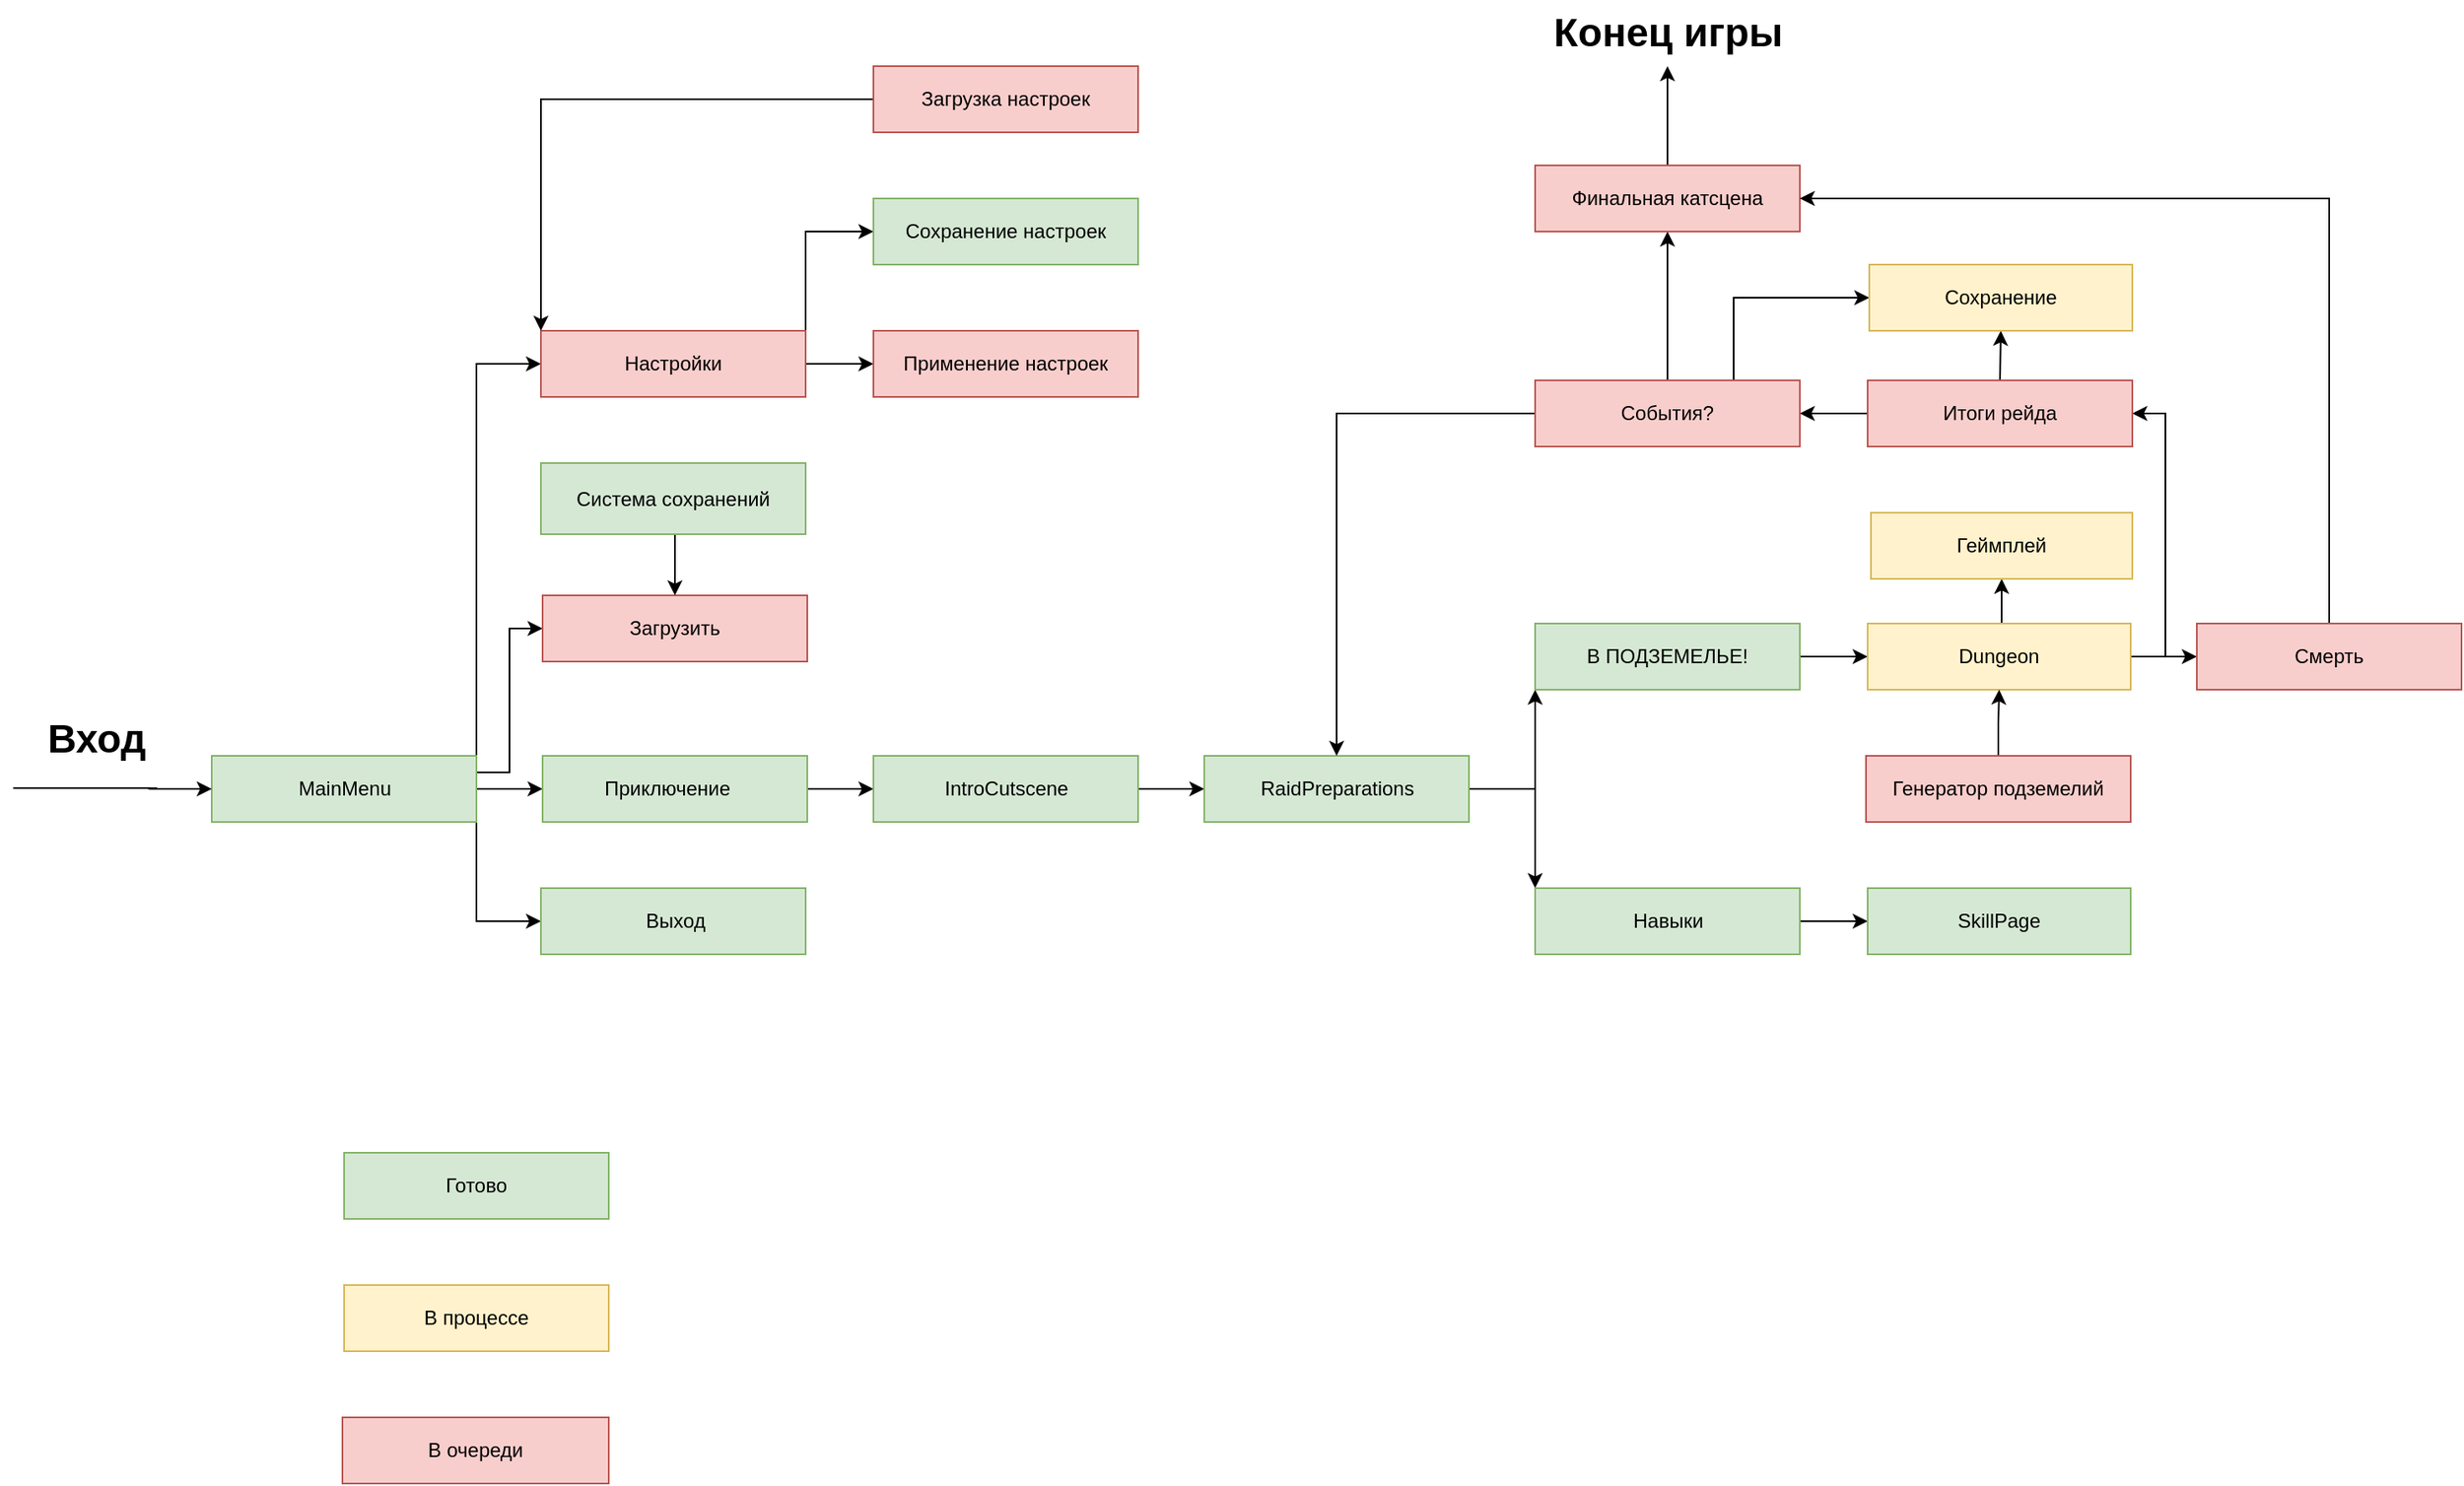 <mxfile version="14.2.3" type="device"><diagram id="2G_d-y6LxR8InipFiBuK" name="Page-1"><mxGraphModel dx="1381" dy="1591" grid="1" gridSize="10" guides="1" tooltips="1" connect="1" arrows="1" fold="1" page="1" pageScale="1" pageWidth="1169" pageHeight="827" math="0" shadow="0"><root><mxCell id="0"/><mxCell id="1" parent="0"/><mxCell id="_afCA9wTKyq807WtL1LG-11" style="edgeStyle=orthogonalEdgeStyle;rounded=0;orthogonalLoop=1;jettySize=auto;html=1;exitX=1;exitY=0.5;exitDx=0;exitDy=0;entryX=0;entryY=0.5;entryDx=0;entryDy=0;" parent="1" source="_afCA9wTKyq807WtL1LG-1" target="_afCA9wTKyq807WtL1LG-10" edge="1"><mxGeometry relative="1" as="geometry"/></mxCell><mxCell id="_afCA9wTKyq807WtL1LG-38" style="edgeStyle=orthogonalEdgeStyle;rounded=0;orthogonalLoop=1;jettySize=auto;html=1;exitX=1;exitY=0.25;exitDx=0;exitDy=0;entryX=0;entryY=0.5;entryDx=0;entryDy=0;" parent="1" source="_afCA9wTKyq807WtL1LG-1" target="_afCA9wTKyq807WtL1LG-35" edge="1"><mxGeometry relative="1" as="geometry"/></mxCell><mxCell id="_afCA9wTKyq807WtL1LG-39" style="edgeStyle=orthogonalEdgeStyle;rounded=0;orthogonalLoop=1;jettySize=auto;html=1;exitX=1;exitY=0;exitDx=0;exitDy=0;entryX=0;entryY=0.5;entryDx=0;entryDy=0;" parent="1" source="_afCA9wTKyq807WtL1LG-1" target="_afCA9wTKyq807WtL1LG-36" edge="1"><mxGeometry relative="1" as="geometry"/></mxCell><mxCell id="_afCA9wTKyq807WtL1LG-40" style="edgeStyle=orthogonalEdgeStyle;rounded=0;orthogonalLoop=1;jettySize=auto;html=1;exitX=1;exitY=1;exitDx=0;exitDy=0;entryX=0;entryY=0.5;entryDx=0;entryDy=0;" parent="1" source="_afCA9wTKyq807WtL1LG-1" target="_afCA9wTKyq807WtL1LG-2" edge="1"><mxGeometry relative="1" as="geometry"/></mxCell><mxCell id="_afCA9wTKyq807WtL1LG-1" value="" style="rounded=0;whiteSpace=wrap;html=1;fillColor=#d5e8d4;strokeColor=#82b366;" parent="1" vertex="1"><mxGeometry x="540" y="-23" width="160" height="40" as="geometry"/></mxCell><mxCell id="_afCA9wTKyq807WtL1LG-2" value="" style="rounded=0;whiteSpace=wrap;html=1;fillColor=#d5e8d4;strokeColor=#82b366;" parent="1" vertex="1"><mxGeometry x="739" y="57" width="160" height="40" as="geometry"/></mxCell><mxCell id="_afCA9wTKyq807WtL1LG-4" value="" style="endArrow=classic;html=1;" parent="1" edge="1"><mxGeometry width="50" height="50" relative="1" as="geometry"><mxPoint x="420" y="-3.5" as="sourcePoint"/><mxPoint x="540" y="-3" as="targetPoint"/><Array as="points"><mxPoint x="510" y="-3.5"/><mxPoint x="500" y="-3"/></Array></mxGeometry></mxCell><mxCell id="_afCA9wTKyq807WtL1LG-5" value="Вход" style="text;strokeColor=none;fillColor=none;html=1;fontSize=24;fontStyle=1;verticalAlign=middle;align=center;" parent="1" vertex="1"><mxGeometry x="420" y="-53" width="100" height="40" as="geometry"/></mxCell><mxCell id="_afCA9wTKyq807WtL1LG-6" value="MainMenu" style="text;html=1;align=center;verticalAlign=middle;resizable=0;points=[];autosize=1;" parent="1" vertex="1"><mxGeometry x="585" y="-13" width="70" height="20" as="geometry"/></mxCell><mxCell id="_afCA9wTKyq807WtL1LG-8" value="Выход" style="text;html=1;align=center;verticalAlign=middle;resizable=0;points=[];autosize=1;" parent="1" vertex="1"><mxGeometry x="795" y="67" width="50" height="20" as="geometry"/></mxCell><mxCell id="_afCA9wTKyq807WtL1LG-18" style="edgeStyle=orthogonalEdgeStyle;rounded=0;orthogonalLoop=1;jettySize=auto;html=1;exitX=1;exitY=0.5;exitDx=0;exitDy=0;entryX=0;entryY=0.5;entryDx=0;entryDy=0;" parent="1" source="_afCA9wTKyq807WtL1LG-10" target="_afCA9wTKyq807WtL1LG-16" edge="1"><mxGeometry relative="1" as="geometry"/></mxCell><mxCell id="_afCA9wTKyq807WtL1LG-10" value="" style="whiteSpace=wrap;html=1;fillColor=#d5e8d4;strokeColor=#82b366;" parent="1" vertex="1"><mxGeometry x="740" y="-23" width="160" height="40" as="geometry"/></mxCell><mxCell id="_afCA9wTKyq807WtL1LG-12" value="Приключение" style="text;html=1;align=center;verticalAlign=middle;resizable=0;points=[];autosize=1;" parent="1" vertex="1"><mxGeometry x="770" y="-13" width="90" height="20" as="geometry"/></mxCell><mxCell id="_afCA9wTKyq807WtL1LG-23" style="edgeStyle=orthogonalEdgeStyle;rounded=0;orthogonalLoop=1;jettySize=auto;html=1;exitX=1;exitY=0.5;exitDx=0;exitDy=0;entryX=0;entryY=0.5;entryDx=0;entryDy=0;" parent="1" source="_afCA9wTKyq807WtL1LG-16" target="_afCA9wTKyq807WtL1LG-21" edge="1"><mxGeometry relative="1" as="geometry"/></mxCell><mxCell id="_afCA9wTKyq807WtL1LG-16" value="" style="whiteSpace=wrap;html=1;fillColor=#d5e8d4;strokeColor=#82b366;" parent="1" vertex="1"><mxGeometry x="940" y="-23" width="160" height="40" as="geometry"/></mxCell><mxCell id="_afCA9wTKyq807WtL1LG-19" value="IntroCutscene" style="text;html=1;align=center;verticalAlign=middle;resizable=0;points=[];autosize=1;" parent="1" vertex="1"><mxGeometry x="975" y="-13" width="90" height="20" as="geometry"/></mxCell><mxCell id="_afCA9wTKyq807WtL1LG-26" style="edgeStyle=orthogonalEdgeStyle;rounded=0;orthogonalLoop=1;jettySize=auto;html=1;exitX=1;exitY=0.5;exitDx=0;exitDy=0;entryX=0;entryY=0;entryDx=0;entryDy=0;" parent="1" source="_afCA9wTKyq807WtL1LG-21" target="_afCA9wTKyq807WtL1LG-24" edge="1"><mxGeometry relative="1" as="geometry"/></mxCell><mxCell id="_afCA9wTKyq807WtL1LG-30" style="edgeStyle=orthogonalEdgeStyle;rounded=0;orthogonalLoop=1;jettySize=auto;html=1;exitX=1;exitY=0.5;exitDx=0;exitDy=0;entryX=0;entryY=1;entryDx=0;entryDy=0;" parent="1" source="_afCA9wTKyq807WtL1LG-21" target="_afCA9wTKyq807WtL1LG-29" edge="1"><mxGeometry relative="1" as="geometry"/></mxCell><mxCell id="_afCA9wTKyq807WtL1LG-21" value="" style="whiteSpace=wrap;html=1;fillColor=#d5e8d4;strokeColor=#82b366;" parent="1" vertex="1"><mxGeometry x="1140" y="-23" width="160" height="40" as="geometry"/></mxCell><mxCell id="_afCA9wTKyq807WtL1LG-22" value="RaidPreparations" style="text;html=1;align=center;verticalAlign=middle;resizable=0;points=[];autosize=1;" parent="1" vertex="1"><mxGeometry x="1165" y="-13" width="110" height="20" as="geometry"/></mxCell><mxCell id="_afCA9wTKyq807WtL1LG-34" style="edgeStyle=orthogonalEdgeStyle;rounded=0;orthogonalLoop=1;jettySize=auto;html=1;exitX=1;exitY=0.5;exitDx=0;exitDy=0;entryX=0;entryY=0.5;entryDx=0;entryDy=0;" parent="1" source="_afCA9wTKyq807WtL1LG-24" target="_afCA9wTKyq807WtL1LG-33" edge="1"><mxGeometry relative="1" as="geometry"/></mxCell><mxCell id="_afCA9wTKyq807WtL1LG-24" value="" style="whiteSpace=wrap;html=1;fillColor=#d5e8d4;strokeColor=#82b366;" parent="1" vertex="1"><mxGeometry x="1340" y="57" width="160" height="40" as="geometry"/></mxCell><mxCell id="_afCA9wTKyq807WtL1LG-25" value="Навыки" style="text;html=1;align=center;verticalAlign=middle;resizable=0;points=[];autosize=1;" parent="1" vertex="1"><mxGeometry x="1390" y="67" width="60" height="20" as="geometry"/></mxCell><mxCell id="_afCA9wTKyq807WtL1LG-32" style="edgeStyle=orthogonalEdgeStyle;rounded=0;orthogonalLoop=1;jettySize=auto;html=1;exitX=1;exitY=0.5;exitDx=0;exitDy=0;entryX=0;entryY=0.5;entryDx=0;entryDy=0;" parent="1" source="_afCA9wTKyq807WtL1LG-29" target="_afCA9wTKyq807WtL1LG-31" edge="1"><mxGeometry relative="1" as="geometry"/></mxCell><mxCell id="_afCA9wTKyq807WtL1LG-29" value="В ПОДЗЕМЕЛЬЕ!" style="whiteSpace=wrap;html=1;fillColor=#d5e8d4;strokeColor=#82b366;" parent="1" vertex="1"><mxGeometry x="1340" y="-103" width="160" height="40" as="geometry"/></mxCell><mxCell id="_afCA9wTKyq807WtL1LG-45" style="edgeStyle=orthogonalEdgeStyle;rounded=0;orthogonalLoop=1;jettySize=auto;html=1;exitX=1;exitY=0.5;exitDx=0;exitDy=0;entryX=1;entryY=0.5;entryDx=0;entryDy=0;" parent="1" source="_afCA9wTKyq807WtL1LG-31" target="_afCA9wTKyq807WtL1LG-42" edge="1"><mxGeometry relative="1" as="geometry"/></mxCell><mxCell id="_afCA9wTKyq807WtL1LG-55" style="edgeStyle=orthogonalEdgeStyle;rounded=0;orthogonalLoop=1;jettySize=auto;html=1;exitX=1;exitY=0.5;exitDx=0;exitDy=0;entryX=0;entryY=0.5;entryDx=0;entryDy=0;" parent="1" source="_afCA9wTKyq807WtL1LG-31" target="_afCA9wTKyq807WtL1LG-54" edge="1"><mxGeometry relative="1" as="geometry"/></mxCell><mxCell id="_afCA9wTKyq807WtL1LG-82" style="edgeStyle=orthogonalEdgeStyle;rounded=0;orthogonalLoop=1;jettySize=auto;html=1;exitX=0.5;exitY=0;exitDx=0;exitDy=0;entryX=0.5;entryY=1;entryDx=0;entryDy=0;" parent="1" source="_afCA9wTKyq807WtL1LG-31" target="_afCA9wTKyq807WtL1LG-75" edge="1"><mxGeometry relative="1" as="geometry"/></mxCell><mxCell id="_afCA9wTKyq807WtL1LG-31" value="Dungeon" style="whiteSpace=wrap;html=1;fillColor=#fff2cc;strokeColor=#d6b656;" parent="1" vertex="1"><mxGeometry x="1541" y="-103" width="159" height="40" as="geometry"/></mxCell><mxCell id="_afCA9wTKyq807WtL1LG-33" value="SkillPage" style="whiteSpace=wrap;html=1;fillColor=#d5e8d4;strokeColor=#82b366;" parent="1" vertex="1"><mxGeometry x="1541" y="57" width="159" height="40" as="geometry"/></mxCell><mxCell id="_afCA9wTKyq807WtL1LG-35" value="Загрузить" style="whiteSpace=wrap;html=1;fillColor=#f8cecc;strokeColor=#b85450;" parent="1" vertex="1"><mxGeometry x="740" y="-120" width="160" height="40" as="geometry"/></mxCell><mxCell id="_afCA9wTKyq807WtL1LG-69" style="edgeStyle=orthogonalEdgeStyle;rounded=0;orthogonalLoop=1;jettySize=auto;html=1;exitX=1;exitY=0.5;exitDx=0;exitDy=0;entryX=0;entryY=0.5;entryDx=0;entryDy=0;" parent="1" source="_afCA9wTKyq807WtL1LG-36" target="_afCA9wTKyq807WtL1LG-68" edge="1"><mxGeometry relative="1" as="geometry"/></mxCell><mxCell id="_afCA9wTKyq807WtL1LG-70" style="edgeStyle=orthogonalEdgeStyle;rounded=0;orthogonalLoop=1;jettySize=auto;html=1;exitX=1;exitY=0;exitDx=0;exitDy=0;entryX=0;entryY=0.5;entryDx=0;entryDy=0;" parent="1" source="_afCA9wTKyq807WtL1LG-36" target="_afCA9wTKyq807WtL1LG-66" edge="1"><mxGeometry relative="1" as="geometry"/></mxCell><mxCell id="_afCA9wTKyq807WtL1LG-36" value="Настройки" style="whiteSpace=wrap;html=1;fillColor=#f8cecc;strokeColor=#b85450;" parent="1" vertex="1"><mxGeometry x="739" y="-280" width="160" height="40" as="geometry"/></mxCell><mxCell id="_afCA9wTKyq807WtL1LG-46" style="edgeStyle=orthogonalEdgeStyle;rounded=0;orthogonalLoop=1;jettySize=auto;html=1;exitX=0;exitY=0.5;exitDx=0;exitDy=0;entryX=1;entryY=0.5;entryDx=0;entryDy=0;" parent="1" source="_afCA9wTKyq807WtL1LG-42" target="_afCA9wTKyq807WtL1LG-44" edge="1"><mxGeometry relative="1" as="geometry"/></mxCell><mxCell id="_afCA9wTKyq807WtL1LG-81" style="edgeStyle=orthogonalEdgeStyle;rounded=0;orthogonalLoop=1;jettySize=auto;html=1;exitX=0.5;exitY=0;exitDx=0;exitDy=0;entryX=0.5;entryY=1;entryDx=0;entryDy=0;" parent="1" source="_afCA9wTKyq807WtL1LG-42" target="_afCA9wTKyq807WtL1LG-73" edge="1"><mxGeometry relative="1" as="geometry"/></mxCell><mxCell id="_afCA9wTKyq807WtL1LG-42" value="Итоги рейда" style="whiteSpace=wrap;html=1;fillColor=#f8cecc;strokeColor=#b85450;" parent="1" vertex="1"><mxGeometry x="1541" y="-250" width="160" height="40" as="geometry"/></mxCell><mxCell id="_afCA9wTKyq807WtL1LG-47" style="edgeStyle=orthogonalEdgeStyle;rounded=0;orthogonalLoop=1;jettySize=auto;html=1;exitX=0;exitY=0.5;exitDx=0;exitDy=0;entryX=0.5;entryY=0;entryDx=0;entryDy=0;" parent="1" source="_afCA9wTKyq807WtL1LG-44" target="_afCA9wTKyq807WtL1LG-21" edge="1"><mxGeometry relative="1" as="geometry"/></mxCell><mxCell id="_afCA9wTKyq807WtL1LG-50" style="edgeStyle=orthogonalEdgeStyle;rounded=0;orthogonalLoop=1;jettySize=auto;html=1;exitX=0.5;exitY=0;exitDx=0;exitDy=0;entryX=0.5;entryY=1;entryDx=0;entryDy=0;" parent="1" source="_afCA9wTKyq807WtL1LG-44" target="_afCA9wTKyq807WtL1LG-48" edge="1"><mxGeometry relative="1" as="geometry"/></mxCell><mxCell id="_afCA9wTKyq807WtL1LG-80" style="edgeStyle=orthogonalEdgeStyle;rounded=0;orthogonalLoop=1;jettySize=auto;html=1;exitX=0.75;exitY=0;exitDx=0;exitDy=0;entryX=0;entryY=0.5;entryDx=0;entryDy=0;" parent="1" source="_afCA9wTKyq807WtL1LG-44" target="_afCA9wTKyq807WtL1LG-73" edge="1"><mxGeometry relative="1" as="geometry"/></mxCell><mxCell id="_afCA9wTKyq807WtL1LG-44" value="События?" style="whiteSpace=wrap;html=1;fillColor=#f8cecc;strokeColor=#b85450;" parent="1" vertex="1"><mxGeometry x="1340" y="-250" width="160" height="40" as="geometry"/></mxCell><mxCell id="_afCA9wTKyq807WtL1LG-51" style="edgeStyle=orthogonalEdgeStyle;rounded=0;orthogonalLoop=1;jettySize=auto;html=1;exitX=0.5;exitY=0;exitDx=0;exitDy=0;entryX=0.5;entryY=1;entryDx=0;entryDy=0;" parent="1" source="_afCA9wTKyq807WtL1LG-48" target="_afCA9wTKyq807WtL1LG-53" edge="1"><mxGeometry relative="1" as="geometry"><mxPoint x="1420" y="-363" as="targetPoint"/></mxGeometry></mxCell><mxCell id="_afCA9wTKyq807WtL1LG-48" value="Финальная катсцена" style="whiteSpace=wrap;html=1;fillColor=#f8cecc;strokeColor=#b85450;" parent="1" vertex="1"><mxGeometry x="1340" y="-380" width="160" height="40" as="geometry"/></mxCell><mxCell id="_afCA9wTKyq807WtL1LG-49" style="edgeStyle=orthogonalEdgeStyle;rounded=0;orthogonalLoop=1;jettySize=auto;html=1;exitX=0.5;exitY=1;exitDx=0;exitDy=0;" parent="1" source="_afCA9wTKyq807WtL1LG-48" target="_afCA9wTKyq807WtL1LG-48" edge="1"><mxGeometry relative="1" as="geometry"/></mxCell><mxCell id="_afCA9wTKyq807WtL1LG-53" value="Конец игры" style="text;strokeColor=none;fillColor=none;html=1;fontSize=24;fontStyle=1;verticalAlign=middle;align=center;" parent="1" vertex="1"><mxGeometry x="1370" y="-480" width="100" height="40" as="geometry"/></mxCell><mxCell id="_afCA9wTKyq807WtL1LG-56" style="edgeStyle=orthogonalEdgeStyle;rounded=0;orthogonalLoop=1;jettySize=auto;html=1;exitX=0.5;exitY=0;exitDx=0;exitDy=0;entryX=1;entryY=0.5;entryDx=0;entryDy=0;" parent="1" source="_afCA9wTKyq807WtL1LG-54" target="_afCA9wTKyq807WtL1LG-48" edge="1"><mxGeometry relative="1" as="geometry"/></mxCell><mxCell id="_afCA9wTKyq807WtL1LG-54" value="Смерть" style="whiteSpace=wrap;html=1;fillColor=#f8cecc;strokeColor=#b85450;" parent="1" vertex="1"><mxGeometry x="1740" y="-103" width="160" height="40" as="geometry"/></mxCell><mxCell id="_afCA9wTKyq807WtL1LG-57" value="Готово" style="whiteSpace=wrap;html=1;fillColor=#d5e8d4;strokeColor=#82b366;" parent="1" vertex="1"><mxGeometry x="620" y="217" width="160" height="40" as="geometry"/></mxCell><mxCell id="_afCA9wTKyq807WtL1LG-58" value="В процессе" style="whiteSpace=wrap;html=1;fillColor=#fff2cc;strokeColor=#d6b656;" parent="1" vertex="1"><mxGeometry x="620" y="297" width="160" height="40" as="geometry"/></mxCell><mxCell id="_afCA9wTKyq807WtL1LG-59" value="В очереди" style="whiteSpace=wrap;html=1;fillColor=#f8cecc;strokeColor=#b85450;" parent="1" vertex="1"><mxGeometry x="619" y="377" width="161" height="40" as="geometry"/></mxCell><mxCell id="_afCA9wTKyq807WtL1LG-62" style="edgeStyle=orthogonalEdgeStyle;rounded=0;orthogonalLoop=1;jettySize=auto;html=1;exitX=0.5;exitY=0;exitDx=0;exitDy=0;entryX=0.5;entryY=1;entryDx=0;entryDy=0;" parent="1" source="_afCA9wTKyq807WtL1LG-61" target="_afCA9wTKyq807WtL1LG-31" edge="1"><mxGeometry relative="1" as="geometry"/></mxCell><mxCell id="_afCA9wTKyq807WtL1LG-61" value="Генератор подземелий" style="whiteSpace=wrap;html=1;fillColor=#f8cecc;strokeColor=#b85450;" parent="1" vertex="1"><mxGeometry x="1540" y="-23" width="160" height="40" as="geometry"/></mxCell><mxCell id="_afCA9wTKyq807WtL1LG-65" style="edgeStyle=orthogonalEdgeStyle;rounded=0;orthogonalLoop=1;jettySize=auto;html=1;exitX=0.5;exitY=1;exitDx=0;exitDy=0;entryX=0.5;entryY=0;entryDx=0;entryDy=0;" parent="1" source="_afCA9wTKyq807WtL1LG-63" target="_afCA9wTKyq807WtL1LG-35" edge="1"><mxGeometry relative="1" as="geometry"/></mxCell><mxCell id="_afCA9wTKyq807WtL1LG-63" value="Система сохранений" style="whiteSpace=wrap;html=1;fillColor=#d5e8d4;strokeColor=#82b366;" parent="1" vertex="1"><mxGeometry x="739" y="-200" width="160" height="43" as="geometry"/></mxCell><mxCell id="_afCA9wTKyq807WtL1LG-66" value="Сохранение настроек" style="whiteSpace=wrap;html=1;fillColor=#d5e8d4;strokeColor=#82b366;" parent="1" vertex="1"><mxGeometry x="940" y="-360" width="160" height="40" as="geometry"/></mxCell><mxCell id="_afCA9wTKyq807WtL1LG-68" value="Применение настроек" style="whiteSpace=wrap;html=1;fillColor=#f8cecc;strokeColor=#b85450;" parent="1" vertex="1"><mxGeometry x="940" y="-280" width="160" height="40" as="geometry"/></mxCell><mxCell id="_afCA9wTKyq807WtL1LG-72" style="edgeStyle=orthogonalEdgeStyle;rounded=0;orthogonalLoop=1;jettySize=auto;html=1;exitX=0;exitY=0.5;exitDx=0;exitDy=0;entryX=0;entryY=0;entryDx=0;entryDy=0;" parent="1" source="_afCA9wTKyq807WtL1LG-71" target="_afCA9wTKyq807WtL1LG-36" edge="1"><mxGeometry relative="1" as="geometry"/></mxCell><mxCell id="_afCA9wTKyq807WtL1LG-71" value="Загрузка настроек" style="whiteSpace=wrap;html=1;fillColor=#f8cecc;strokeColor=#b85450;" parent="1" vertex="1"><mxGeometry x="940" y="-440" width="160" height="40" as="geometry"/></mxCell><mxCell id="_afCA9wTKyq807WtL1LG-73" value="Сохранение" style="whiteSpace=wrap;html=1;fillColor=#fff2cc;strokeColor=#d6b656;" parent="1" vertex="1"><mxGeometry x="1542" y="-320" width="159" height="40" as="geometry"/></mxCell><mxCell id="_afCA9wTKyq807WtL1LG-75" value="Геймплей" style="whiteSpace=wrap;html=1;fillColor=#fff2cc;strokeColor=#d6b656;" parent="1" vertex="1"><mxGeometry x="1543" y="-170" width="158" height="40" as="geometry"/></mxCell></root></mxGraphModel></diagram></mxfile>